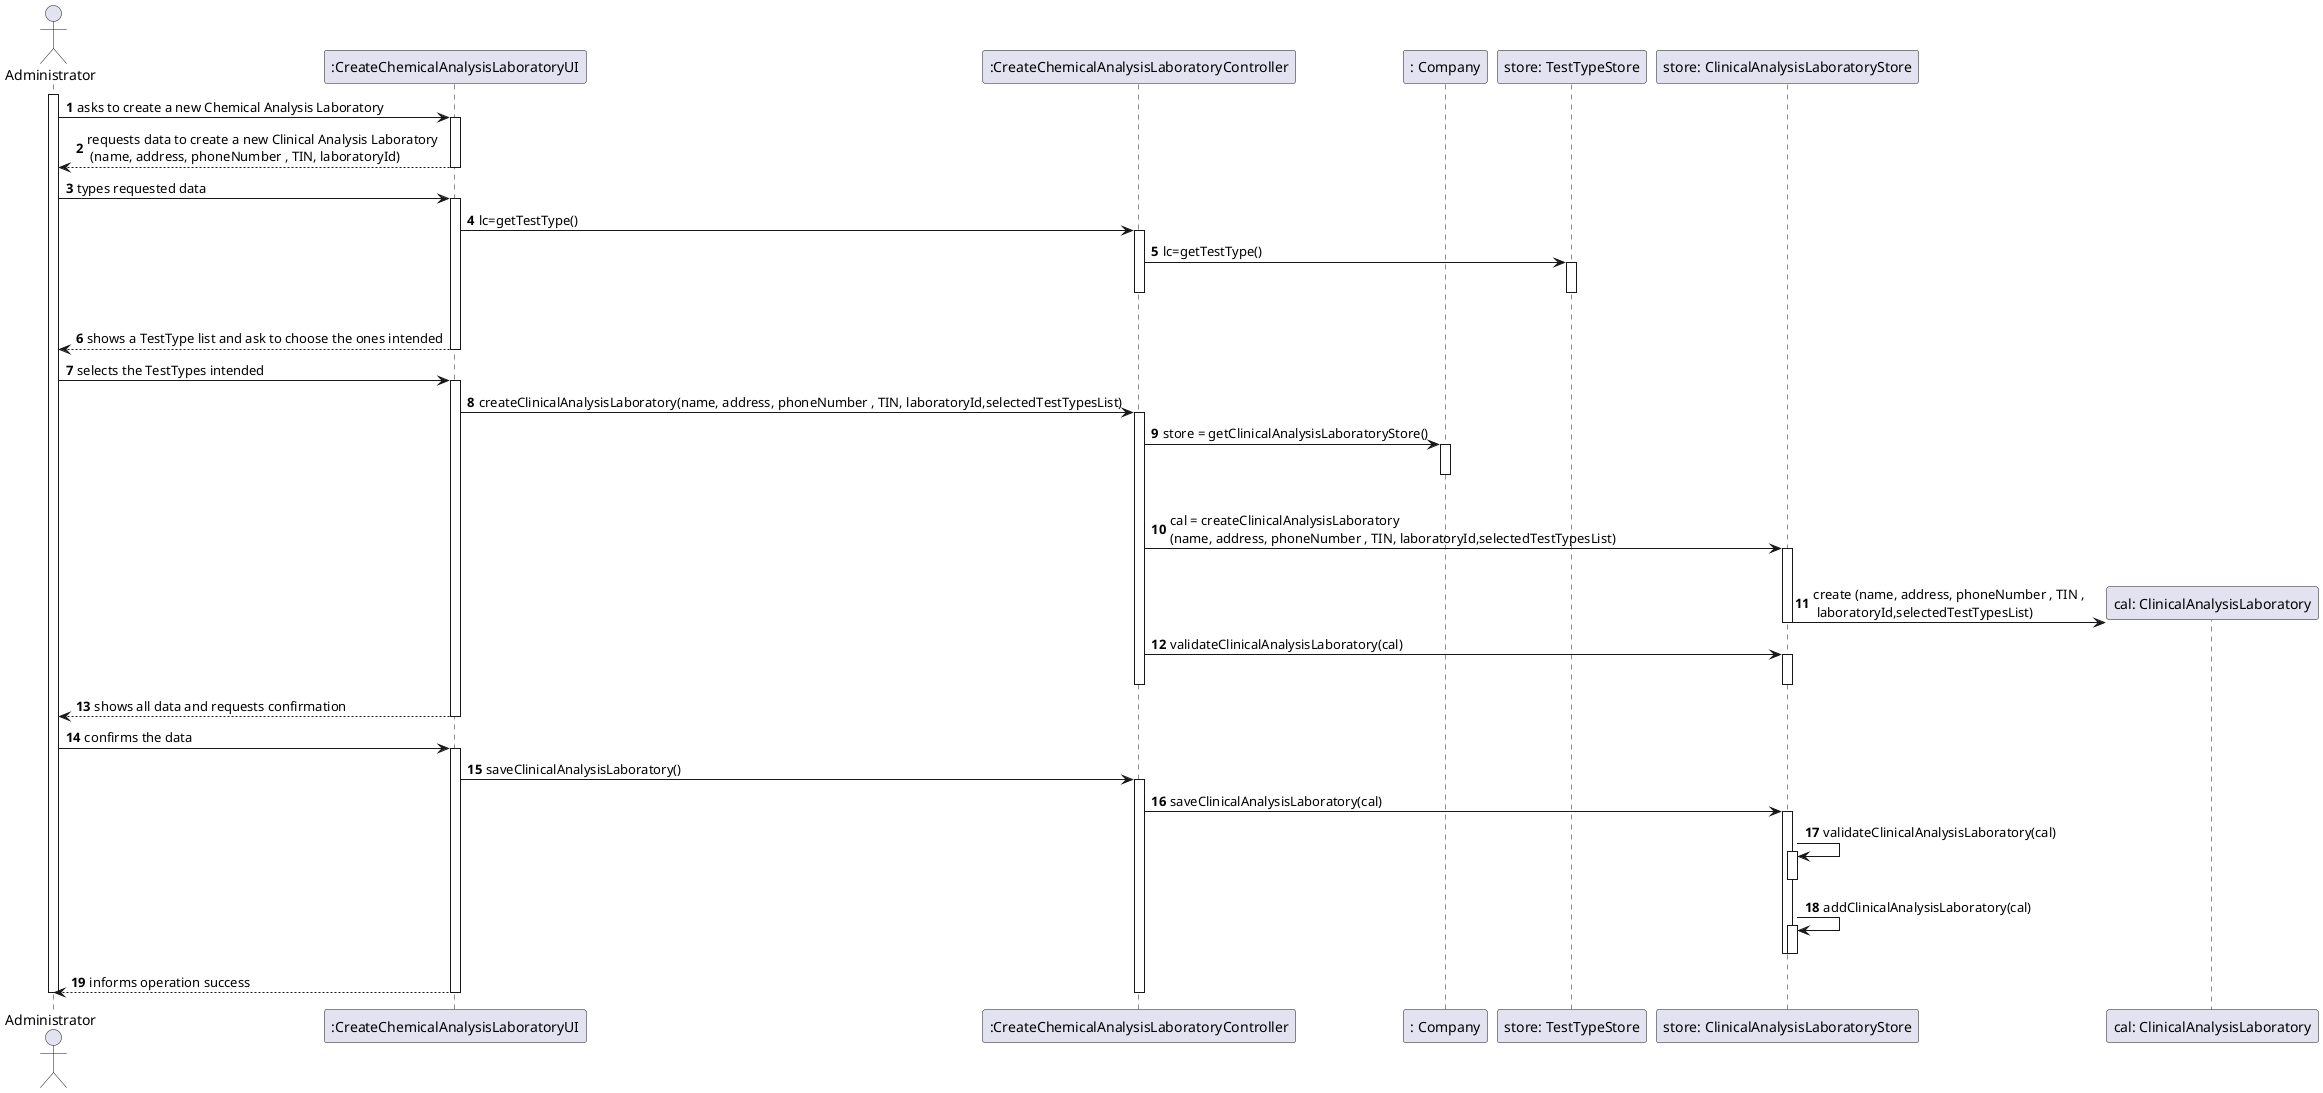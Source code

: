 @startuml
autonumber
'hide footbox
actor "Administrator" as ADM

participant ":CreateChemicalAnalysisLaboratoryUI" as UI
participant ":CreateChemicalAnalysisLaboratoryController" as CTRL
participant ": Company" as Comp
participant "store: TestTypeStore" as TTS
participant "store: ClinicalAnalysisLaboratoryStore" as CALS
participant "cal: ClinicalAnalysisLaboratory" as CAL

activate ADM
ADM -> UI : asks to create a new Chemical Analysis Laboratory
activate UI
UI --> ADM : requests data to create a new Clinical Analysis Laboratory \n (name, address, phoneNumber , TIN, laboratoryId)
deactivate UI

ADM -> UI : types requested data
activate UI

UI -> CTRL : lc=getTestType()
activate CTRL

CTRL -> TTS : lc=getTestType()
activate TTS
|||
deactivate TTS
deactivate CTRL

UI --> ADM : shows a TestType list and ask to choose the ones intended
deactivate UI

ADM -> UI : selects the TestTypes intended
activate UI

UI -> CTRL : createClinicalAnalysisLaboratory(name, address, phoneNumber , TIN, laboratoryId,selectedTestTypesList)
activate CTRL

CTRL -> Comp : store = getClinicalAnalysisLaboratoryStore()
activate Comp
|||
deactivate Comp

CTRL -> CALS: cal = createClinicalAnalysisLaboratory\n(name, address, phoneNumber , TIN, laboratoryId,selectedTestTypesList)
activate CALS
|||
CALS -> CAL**: create (name, address, phoneNumber , TIN ,\n laboratoryId,selectedTestTypesList)
deactivate CALS
CTRL -> CALS : validateClinicalAnalysisLaboratory(cal)
activate CALS
deactivate CALS
deactivate CTRL

UI --> ADM: shows all data and requests confirmation
deactivate CTRL
deactivate UI

ADM -> UI : confirms the data
activate UI
UI -> CTRL : saveClinicalAnalysisLaboratory()
activate CTRL

CTRL -> CALS : saveClinicalAnalysisLaboratory(cal)
activate CALS

CALS -> CALS: validateClinicalAnalysisLaboratory(cal)
activate CALS
deactivate CALS
CALS -> CALS: addClinicalAnalysisLaboratory(cal)
activate CALS
deactivate CALS
deactivate CALS

UI --> ADM : informs operation success
deactivate CTRL
deactivate UI

deactivate ADM

@enduml